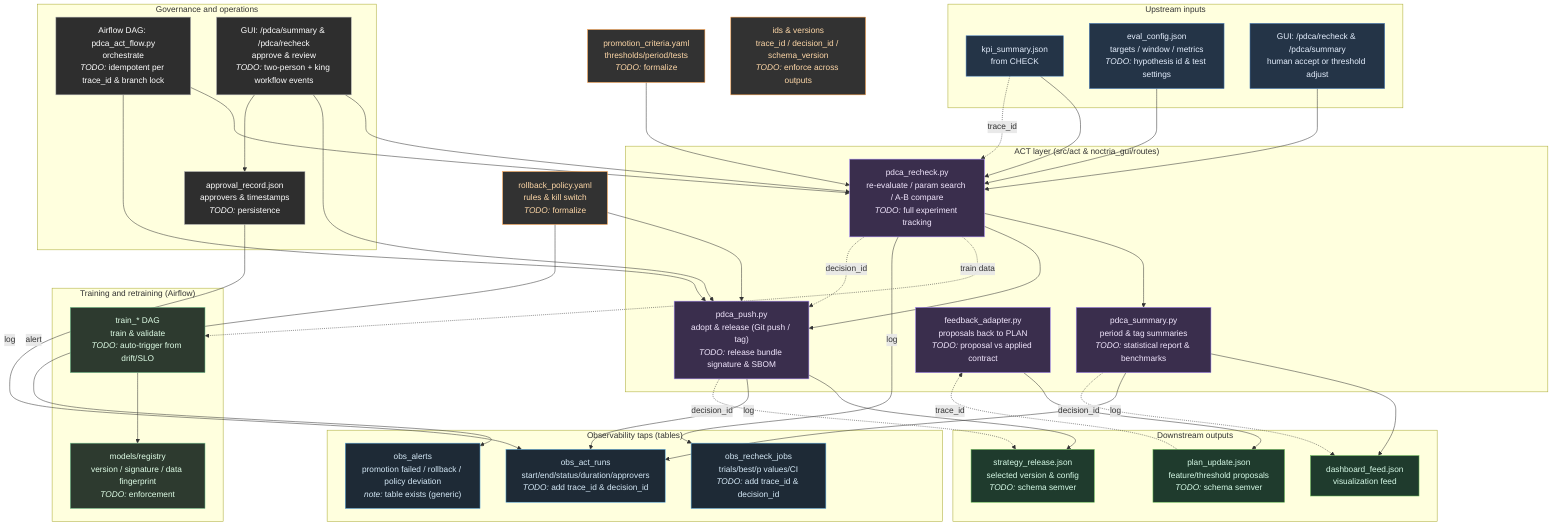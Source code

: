 flowchart TD

%% ====== styles (GitHub-safe) ======
classDef inputs fill:#243447,stroke:#4f86c6,color:#e6f0ff;
classDef act fill:#3a2e4d,stroke:#a78bfa,color:#f3e8ff;
classDef train fill:#2d3a2f,stroke:#76c893,color:#e0ffe8;
classDef outputs fill:#1f3b2d,stroke:#6bbf59,color:#d7fbe8;
classDef gov fill:#2e2e2e,stroke:#b7b7b7,color:#ffffff;
classDef obs fill:#1e2a36,stroke:#5dade2,color:#d6eaf8;
classDef todo fill:#323232,stroke:#ff9f43,color:#ffd8a8;

%% ====== INPUTS ======
subgraph INPUTS ["Upstream inputs"]
  KPI["kpi_summary.json<br/>from CHECK"]
  ECONF["eval_config.json<br/>targets / window / metrics<br/><i>TODO:</i> hypothesis id & test settings"]
  GUIACT["GUI: /pdca/recheck & /pdca/summary<br/>human accept or threshold adjust"]
end

%% ====== ACT layer ======
subgraph ACT_LAYER ["ACT layer (src/act & noctria_gui/routes)"]
  RECHECK["pdca_recheck.py<br/>re-evaluate / param search / A-B compare<br/><i>TODO:</i> full experiment tracking"]
  PUSH["pdca_push.py<br/>adopt & release (Git push / tag)<br/><i>TODO:</i> release bundle signature & SBOM"]
  SUMMARY["pdca_summary.py<br/>period & tag summaries<br/><i>TODO:</i> statistical report & benchmarks"]
  FEEDBACK["feedback_adapter.py<br/>proposals back to PLAN<br/><i>TODO:</i> proposal vs applied contract"]
end

%% ====== Training and retraining ======
subgraph TRAINING ["Training and retraining (Airflow)"]
  TRAIN_DAG["train_* DAG<br/>train & validate<br/><i>TODO:</i> auto-trigger from drift/SLO"]
  REGISTRY["models/registry<br/>version / signature / data fingerprint<br/><i>TODO:</i> enforcement"]
end

%% ====== OUTPUTS ======
subgraph OUTPUTS ["Downstream outputs"]
  PLANUPD["plan_update.json<br/>feature/threshold proposals<br/><i>TODO:</i> schema semver"]
  STRATREL["strategy_release.json<br/>selected version & config<br/><i>TODO:</i> schema semver"]
  DASH["dashboard_feed.json<br/>visualization feed"]
end

%% ====== Governance and operations ======
subgraph GOVERNANCE ["Governance and operations"]
  DAG_ACT["Airflow DAG: pdca_act_flow.py<br/>orchestrate<br/><i>TODO:</i> idempotent per trace_id & branch lock"]
  GUI_ROUTE["GUI: /pdca/summary & /pdca/recheck<br/>approve & review<br/><i>TODO:</i> two-person + king workflow events"]
  APPROVAL["approval_record.json<br/>approvers & timestamps<br/><i>TODO:</i> persistence"]
end

%% ====== Observability taps ======
subgraph OBS ["Observability taps (tables)"]
  OBS_ACT["obs_act_runs<br/>start/end/status/duration/approvers<br/><i>TODO:</i> add trace_id & decision_id"]
  OBS_RECHECK["obs_recheck_jobs<br/>trials/best/p values/CI<br/><i>TODO:</i> add trace_id & decision_id"]
  OBS_ALT["obs_alerts<br/>promotion failed / rollback / policy deviation<br/><i>note:</i> table exists (generic)"]
end

%% ====== Policies and identity ======
CRITERIA["promotion_criteria.yaml<br/>thresholds/period/tests<br/><i>TODO:</i> formalize"]
ROLLBACK["rollback_policy.yaml<br/>rules & kill switch<br/><i>TODO:</i> formalize"]
IDS["ids & versions<br/>trace_id / decision_id / schema_version<br/><i>TODO:</i> enforce across outputs"]

%% ====== FLOWS ======
KPI --> RECHECK
ECONF --> RECHECK
GUIACT --> RECHECK
RECHECK --> SUMMARY
RECHECK --> PUSH
RECHECK -. "train data" .-> TRAIN_DAG
TRAIN_DAG --> REGISTRY
PUSH --> STRATREL
SUMMARY --> DASH
FEEDBACK --> PLANUPD

%% ====== Governance links ======
GUI_ROUTE --> RECHECK
GUI_ROUTE --> PUSH
GUI_ROUTE --> APPROVAL
DAG_ACT --> RECHECK
DAG_ACT --> PUSH

%% ====== Policies links ======
CRITERIA --> RECHECK
ROLLBACK --> PUSH

%% ====== Observability links ======
RECHECK -->|log| OBS_RECHECK
PUSH -->|log| OBS_ACT
SUMMARY -->|log| OBS_ACT
APPROVAL -->|log| OBS_ACT
ROLLBACK -->|alert| OBS_ALT

%% ====== Identity propagation (not implemented) ======
KPI -. trace_id .-> RECHECK
RECHECK -. decision_id .-> PUSH
PUSH -. decision_id .-> STRATREL
SUMMARY -. decision_id .-> DASH
PLANUPD -. trace_id .-> FEEDBACK

%% ====== class bindings ======
class KPI,ECONF,GUIACT inputs;
class RECHECK,PUSH,SUMMARY,FEEDBACK act;
class TRAIN_DAG,REGISTRY train;
class PLANUPD,STRATREL,DASH outputs;
class DAG_ACT,GUI_ROUTE,APPROVAL gov;
class OBS_ACT,OBS_RECHECK,OBS_ALT obs;
class CRITERIA,ROLLBACK,IDS todo;